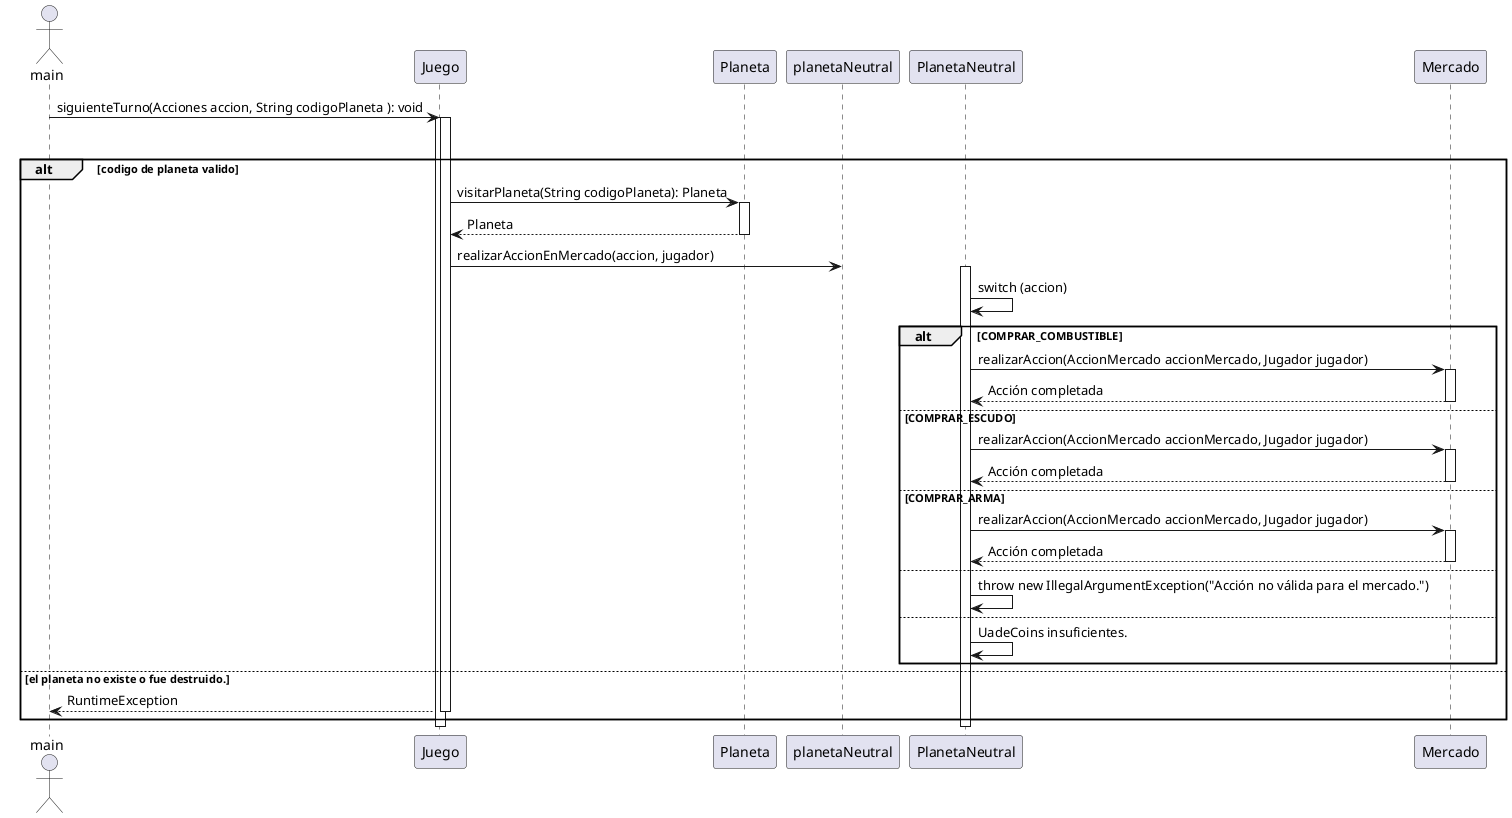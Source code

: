 @startuml
actor main

main -> Juego: siguienteTurno(Acciones accion, String codigoPlaneta ): void
activate Juego
    loop busca planeta segun codigo
        alt codigo de planeta valido
            activate Juego
                Juego -> Planeta: visitarPlaneta(String codigoPlaneta): Planeta
            activate Planeta
                Planeta --> Juego: Planeta
            deactivate Planeta

Juego -> planetaNeutral : realizarAccionEnMercado(accion, jugador)
activate PlanetaNeutral

PlanetaNeutral -> PlanetaNeutral : switch (accion)
alt COMPRAR_COMBUSTIBLE
    PlanetaNeutral -> Mercado : realizarAccion(AccionMercado accionMercado, Jugador jugador)
    activate Mercado
    Mercado --> PlanetaNeutral: Acción completada
    deactivate Mercado
else COMPRAR_ESCUDO
    PlanetaNeutral -> Mercado : realizarAccion(AccionMercado accionMercado, Jugador jugador)
    activate Mercado
    Mercado --> PlanetaNeutral: Acción completada
    deactivate Mercado
else COMPRAR_ARMA
    PlanetaNeutral -> Mercado : realizarAccion(AccionMercado accionMercado, Jugador jugador)
    activate Mercado
    Mercado --> PlanetaNeutral: Acción completada
    deactivate Mercado
else
    PlanetaNeutral -> PlanetaNeutral : throw new IllegalArgumentException("Acción no válida para el mercado.")
else
    PlanetaNeutral -> PlanetaNeutral : UadeCoins insuficientes.
end
      else el planeta no existe o fue destruido.
                Juego --> main : RuntimeException
            deactivate Juego
end

deactivate PlanetaNeutral
deactivate Juego
@enduml
